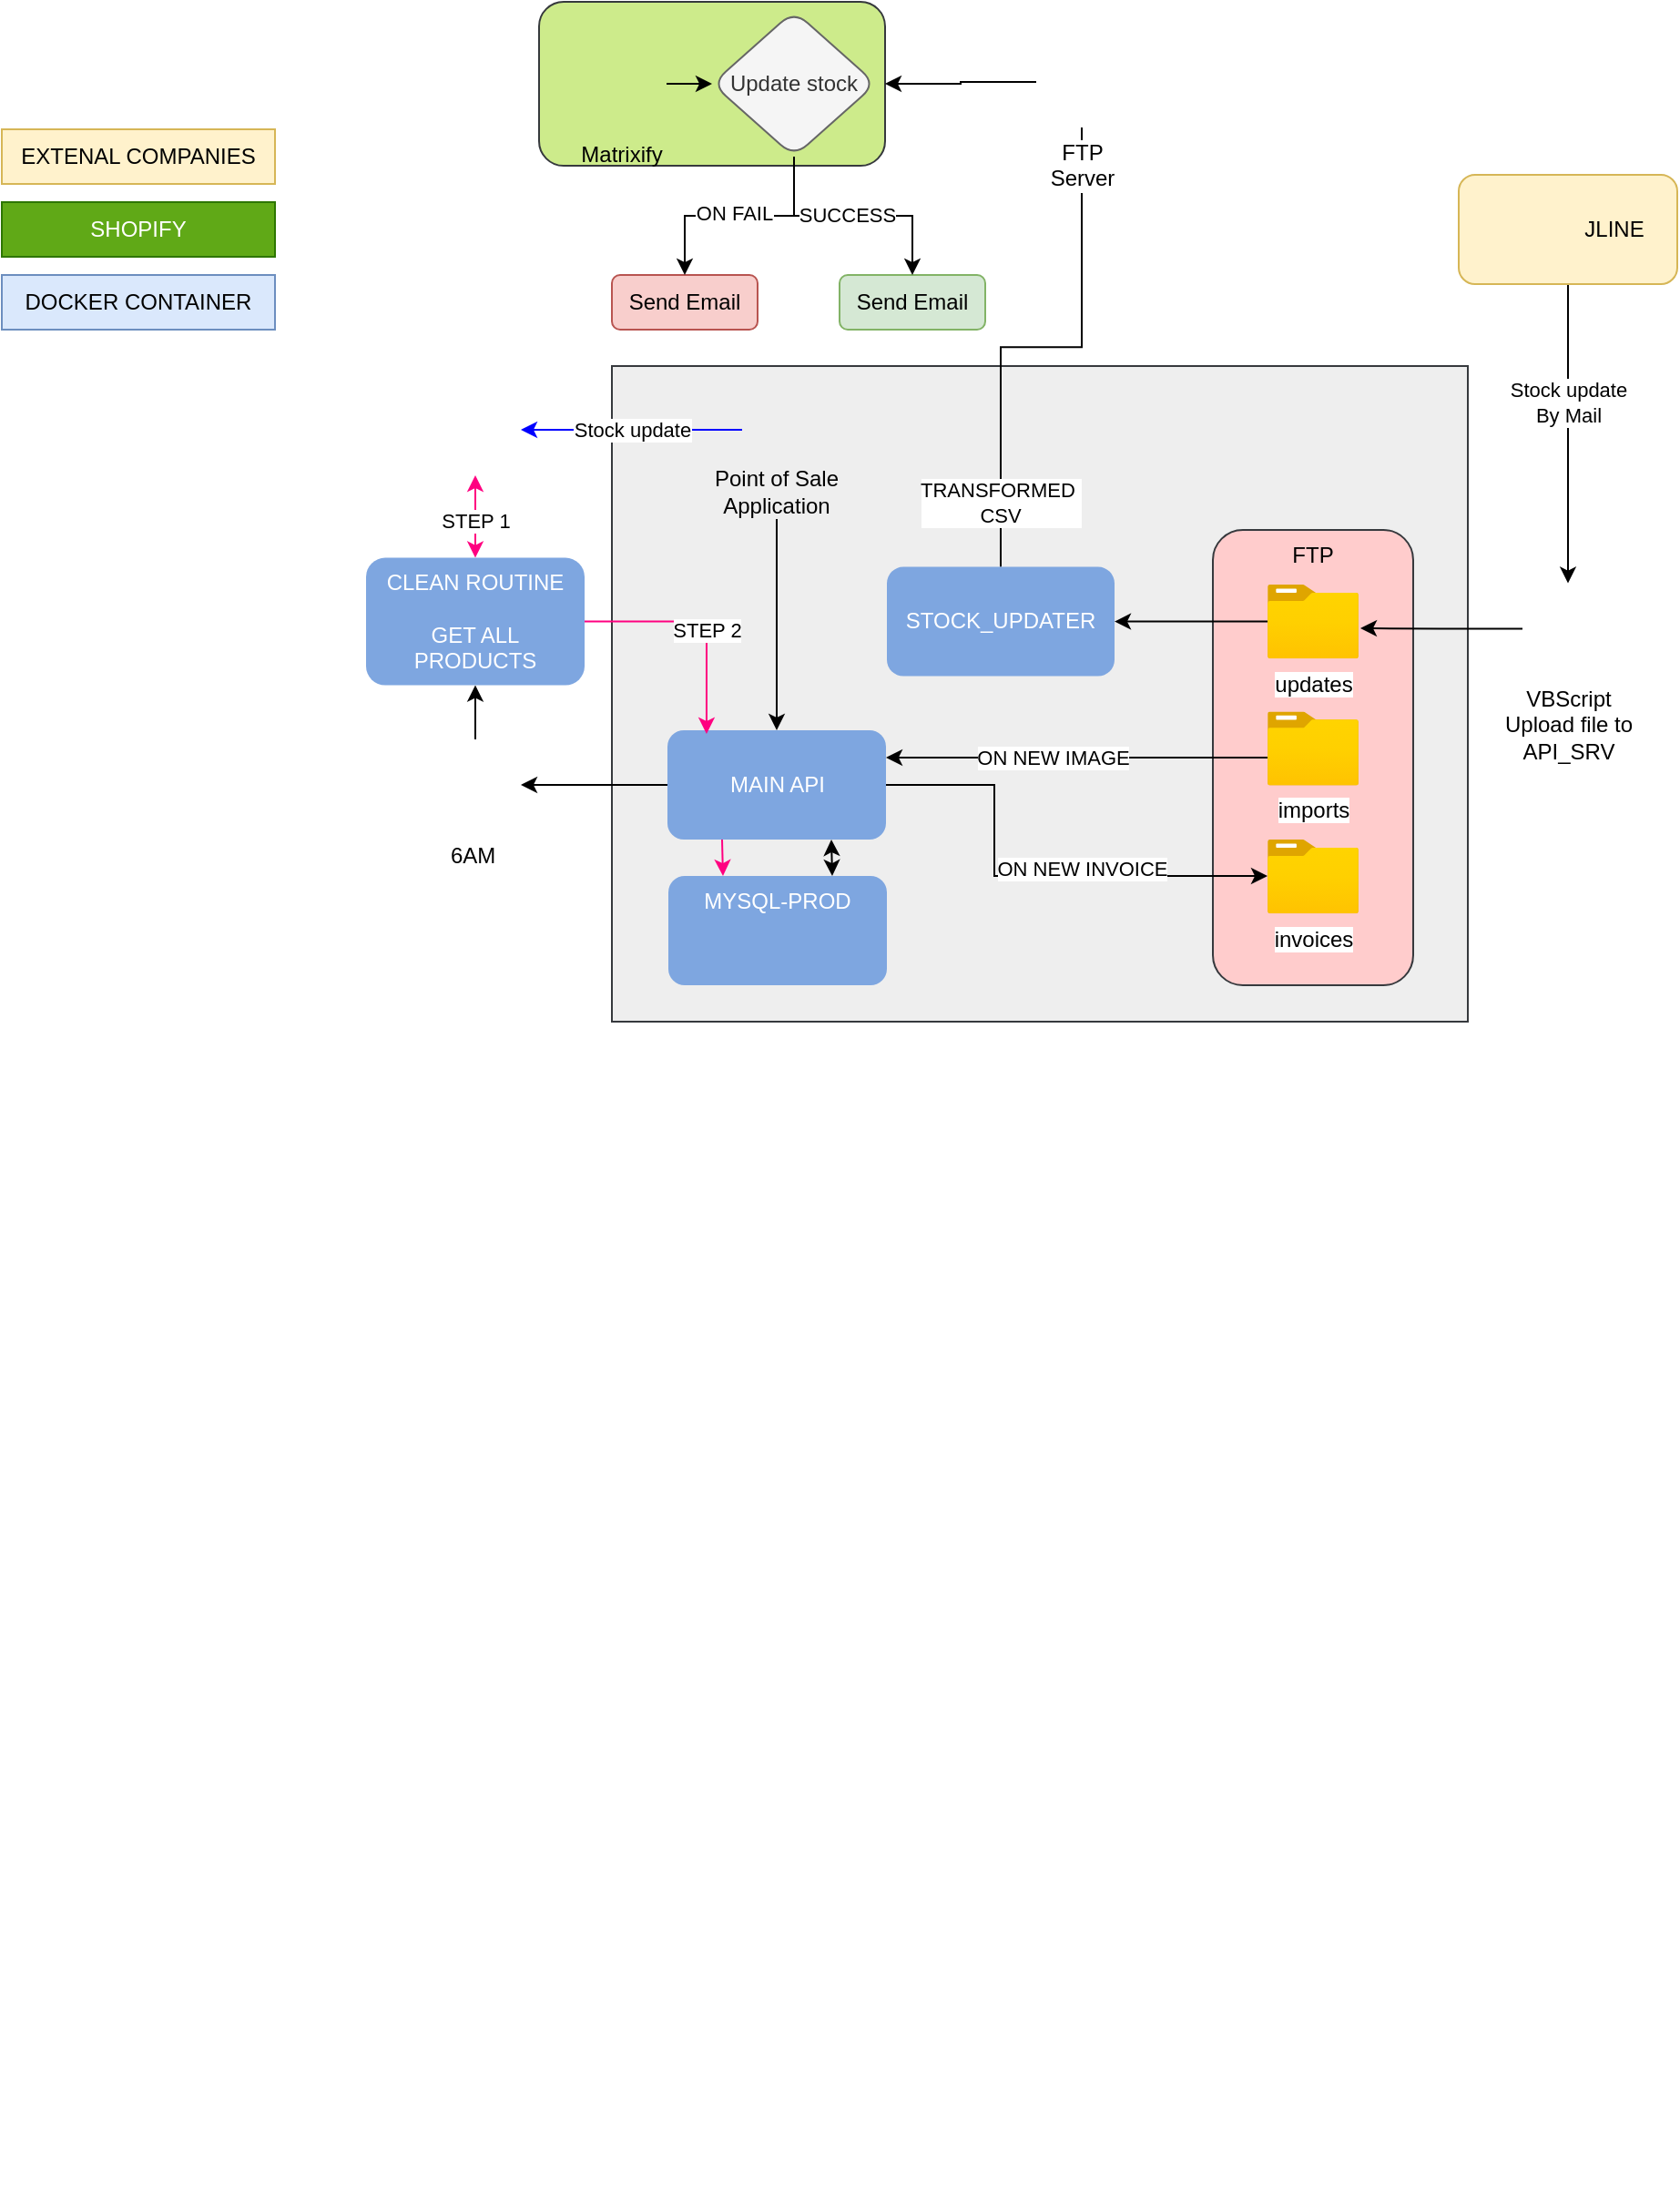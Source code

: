 <mxfile version="15.6.3" type="github">
  <diagram id="kQYQ7ZY42pBOONnznJGe" name="Page-1">
    <mxGraphModel dx="1296" dy="1775" grid="1" gridSize="10" guides="1" tooltips="1" connect="1" arrows="1" fold="1" page="1" pageScale="1" pageWidth="850" pageHeight="1100" math="0" shadow="0">
      <root>
        <mxCell id="0" />
        <mxCell id="1" parent="0" />
        <mxCell id="vfHAoLINmW1o7PDfFwCl-18" value="" style="rounded=0;whiteSpace=wrap;html=1;fillColor=#eeeeee;align=center;strokeColor=#36393d;glass=0;sketch=0;shadow=0;" vertex="1" parent="1">
          <mxGeometry x="380" y="150" width="470" height="360" as="geometry" />
        </mxCell>
        <mxCell id="ZSADZLsk4UOC9W3OqM0E-18" value="" style="group" parent="1" vertex="1" connectable="0">
          <mxGeometry x="400" y="166" width="141" height="80" as="geometry" />
        </mxCell>
        <mxCell id="ZSADZLsk4UOC9W3OqM0E-14" value="" style="shape=image;html=1;verticalAlign=top;verticalLabelPosition=bottom;labelBackgroundColor=#ffffff;imageAspect=0;aspect=fixed;image=https://cdn4.iconfinder.com/data/icons/essential-3/32/368-Computer-128.png;strokeColor=default;" parent="ZSADZLsk4UOC9W3OqM0E-18" vertex="1">
          <mxGeometry x="51.5" width="38" height="38" as="geometry" />
        </mxCell>
        <mxCell id="ZSADZLsk4UOC9W3OqM0E-15" value="Point of Sale &lt;br&gt;Application" style="text;html=1;strokeColor=none;fillColor=none;align=center;verticalAlign=middle;whiteSpace=wrap;rounded=0;" parent="ZSADZLsk4UOC9W3OqM0E-18" vertex="1">
          <mxGeometry y="38" width="141" height="30" as="geometry" />
        </mxCell>
        <mxCell id="ZSADZLsk4UOC9W3OqM0E-28" value="" style="shape=image;html=1;verticalAlign=top;verticalLabelPosition=bottom;labelBackgroundColor=#ffffff;imageAspect=0;aspect=fixed;image=https://cdn4.iconfinder.com/data/icons/logos-and-brands/512/306_Slack_logo-128.png;strokeColor=default;" parent="1" vertex="1">
          <mxGeometry x="650" y="1100" width="50" height="50" as="geometry" />
        </mxCell>
        <mxCell id="vfHAoLINmW1o7PDfFwCl-64" style="edgeStyle=orthogonalEdgeStyle;rounded=0;orthogonalLoop=1;jettySize=auto;html=1;entryX=0.5;entryY=0;entryDx=0;entryDy=0;fontColor=#000000;startArrow=classic;startFill=1;endArrow=classic;endFill=1;strokeColor=#FF0080;" edge="1" parent="1" source="ZSADZLsk4UOC9W3OqM0E-31" target="vfHAoLINmW1o7PDfFwCl-53">
          <mxGeometry relative="1" as="geometry">
            <Array as="points">
              <mxPoint x="305" y="240" />
              <mxPoint x="305" y="240" />
            </Array>
          </mxGeometry>
        </mxCell>
        <mxCell id="vfHAoLINmW1o7PDfFwCl-66" value="STEP 1" style="edgeLabel;html=1;align=center;verticalAlign=middle;resizable=0;points=[];fontColor=#000000;" vertex="1" connectable="0" parent="vfHAoLINmW1o7PDfFwCl-64">
          <mxGeometry x="0.251" y="-1" relative="1" as="geometry">
            <mxPoint x="1" y="-4" as="offset" />
          </mxGeometry>
        </mxCell>
        <mxCell id="ZSADZLsk4UOC9W3OqM0E-31" value="" style="shape=image;html=1;verticalAlign=top;verticalLabelPosition=bottom;labelBackgroundColor=#ffffff;imageAspect=0;aspect=fixed;image=https://cdn3.iconfinder.com/data/icons/popular-services-brands-vol-2/512/shopify-128.png;strokeColor=default;" parent="1" vertex="1">
          <mxGeometry x="280" y="160" width="50" height="50" as="geometry" />
        </mxCell>
        <mxCell id="ZSADZLsk4UOC9W3OqM0E-41" value="" style="shape=image;html=1;verticalAlign=top;verticalLabelPosition=bottom;labelBackgroundColor=#ffffff;imageAspect=0;aspect=fixed;image=https://cdn4.iconfinder.com/data/icons/social-media-logos-6/512/74-outlook-128.png;strokeColor=default;" parent="1" vertex="1">
          <mxGeometry x="760" y="1100" width="50" height="50" as="geometry" />
        </mxCell>
        <mxCell id="vfHAoLINmW1o7PDfFwCl-71" style="edgeStyle=orthogonalEdgeStyle;rounded=0;orthogonalLoop=1;jettySize=auto;html=1;exitX=0.5;exitY=0;exitDx=0;exitDy=0;entryX=0.5;entryY=1;entryDx=0;entryDy=0;fontColor=#000000;startArrow=none;startFill=0;endArrow=none;endFill=0;strokeColor=#000000;" edge="1" parent="1" source="ZSADZLsk4UOC9W3OqM0E-43" target="ZSADZLsk4UOC9W3OqM0E-44">
          <mxGeometry relative="1" as="geometry" />
        </mxCell>
        <mxCell id="vfHAoLINmW1o7PDfFwCl-75" value="TRANSFORMED&amp;nbsp;&lt;br&gt;CSV" style="edgeLabel;html=1;align=center;verticalAlign=middle;resizable=0;points=[];fontColor=#000000;" vertex="1" connectable="0" parent="vfHAoLINmW1o7PDfFwCl-71">
          <mxGeometry x="-0.753" y="1" relative="1" as="geometry">
            <mxPoint as="offset" />
          </mxGeometry>
        </mxCell>
        <mxCell id="ZSADZLsk4UOC9W3OqM0E-43" value="STOCK_UPDATER" style="rounded=1;whiteSpace=wrap;html=1;strokeColor=none;fillColor=#7EA6E0;fontColor=#FFFFFF;" parent="1" vertex="1">
          <mxGeometry x="531" y="260.29" width="125" height="60" as="geometry" />
        </mxCell>
        <mxCell id="ZSADZLsk4UOC9W3OqM0E-49" value="EXTENAL COMPANIES" style="text;html=1;strokeColor=#d6b656;fillColor=#fff2cc;align=center;verticalAlign=middle;whiteSpace=wrap;rounded=0;" parent="1" vertex="1">
          <mxGeometry x="45" y="20" width="150" height="30" as="geometry" />
        </mxCell>
        <mxCell id="ZSADZLsk4UOC9W3OqM0E-51" style="edgeStyle=orthogonalEdgeStyle;rounded=0;orthogonalLoop=1;jettySize=auto;html=1;exitX=0.5;exitY=1;exitDx=0;exitDy=0;entryX=0.5;entryY=0;entryDx=0;entryDy=0;" parent="1" source="ZSADZLsk4UOC9W3OqM0E-50" target="ZSADZLsk4UOC9W3OqM0E-53" edge="1">
          <mxGeometry relative="1" as="geometry" />
        </mxCell>
        <mxCell id="ZSADZLsk4UOC9W3OqM0E-52" value="Stock update&lt;br&gt;By Mail" style="edgeLabel;html=1;align=center;verticalAlign=middle;resizable=0;points=[];" parent="ZSADZLsk4UOC9W3OqM0E-51" vertex="1" connectable="0">
          <mxGeometry x="-0.258" relative="1" as="geometry">
            <mxPoint y="4" as="offset" />
          </mxGeometry>
        </mxCell>
        <mxCell id="ZSADZLsk4UOC9W3OqM0E-53" value="VBScript &lt;br&gt;Upload file to&lt;br&gt;API_SRV" style="shape=image;html=1;verticalAlign=top;verticalLabelPosition=bottom;labelBackgroundColor=#ffffff;imageAspect=0;aspect=fixed;image=https://cdn3.iconfinder.com/data/icons/humano2/128x128/mimetypes/application-x-executable-script.png;strokeColor=default;" parent="1" vertex="1">
          <mxGeometry x="880" y="269.29" width="50" height="50" as="geometry" />
        </mxCell>
        <mxCell id="ZSADZLsk4UOC9W3OqM0E-65" value="SHOPIFY" style="text;html=1;strokeColor=#2D7600;fillColor=#60a917;align=center;verticalAlign=middle;whiteSpace=wrap;rounded=0;fontColor=#ffffff;" parent="1" vertex="1">
          <mxGeometry x="45" y="60" width="150" height="30" as="geometry" />
        </mxCell>
        <mxCell id="ZSADZLsk4UOC9W3OqM0E-68" style="edgeStyle=orthogonalEdgeStyle;rounded=0;orthogonalLoop=1;jettySize=auto;html=1;fontColor=#000000;entryX=0.5;entryY=0;entryDx=0;entryDy=0;" parent="1" source="ZSADZLsk4UOC9W3OqM0E-15" target="vfHAoLINmW1o7PDfFwCl-15" edge="1">
          <mxGeometry relative="1" as="geometry">
            <mxPoint x="470.5" y="350" as="targetPoint" />
          </mxGeometry>
        </mxCell>
        <mxCell id="vfHAoLINmW1o7PDfFwCl-2" value="" style="group" vertex="1" connectable="0" parent="1">
          <mxGeometry x="845" y="45" width="120" height="60" as="geometry" />
        </mxCell>
        <mxCell id="ZSADZLsk4UOC9W3OqM0E-50" value="JLINE" style="rounded=1;whiteSpace=wrap;html=1;strokeColor=#d6b656;fillColor=#fff2cc;align=center;labelPosition=center;verticalLabelPosition=middle;verticalAlign=middle;spacingLeft=51;" parent="vfHAoLINmW1o7PDfFwCl-2" vertex="1">
          <mxGeometry width="120" height="60" as="geometry" />
        </mxCell>
        <mxCell id="vfHAoLINmW1o7PDfFwCl-1" value="" style="shape=image;html=1;verticalAlign=top;verticalLabelPosition=bottom;labelBackgroundColor=#ffffff;imageAspect=0;aspect=fixed;image=https://cdn0.iconfinder.com/data/icons/business-1390/24/20_-_Company-2-128.png" vertex="1" parent="vfHAoLINmW1o7PDfFwCl-2">
          <mxGeometry x="15" y="6" width="48" height="48" as="geometry" />
        </mxCell>
        <mxCell id="vfHAoLINmW1o7PDfFwCl-12" value="" style="group" vertex="1" connectable="0" parent="1">
          <mxGeometry x="340" y="-50" width="245" height="180" as="geometry" />
        </mxCell>
        <mxCell id="ZSADZLsk4UOC9W3OqM0E-60" value="" style="rounded=1;whiteSpace=wrap;html=1;strokeColor=#36393d;fillColor=#cdeb8b;" parent="vfHAoLINmW1o7PDfFwCl-12" vertex="1">
          <mxGeometry width="190" height="90" as="geometry" />
        </mxCell>
        <mxCell id="ZSADZLsk4UOC9W3OqM0E-58" value="Matrixify" style="shape=image;html=1;verticalAlign=top;verticalLabelPosition=bottom;labelBackgroundColor=none;imageAspect=0;aspect=fixed;image=https://cdn1.iconfinder.com/data/icons/material-core/23/extension-128.png;rounded=1;fontColor=#000000;strokeColor=default;fillColor=#7EA6E0;" parent="vfHAoLINmW1o7PDfFwCl-12" vertex="1">
          <mxGeometry x="20" y="20" width="50" height="50" as="geometry" />
        </mxCell>
        <mxCell id="ZSADZLsk4UOC9W3OqM0E-61" value="Update stock" style="rhombus;whiteSpace=wrap;html=1;rounded=1;fontColor=#333333;strokeColor=#666666;fillColor=#f5f5f5;" parent="vfHAoLINmW1o7PDfFwCl-12" vertex="1">
          <mxGeometry x="95" y="5" width="90" height="80" as="geometry" />
        </mxCell>
        <mxCell id="vfHAoLINmW1o7PDfFwCl-5" style="edgeStyle=orthogonalEdgeStyle;rounded=0;orthogonalLoop=1;jettySize=auto;html=1;exitX=1;exitY=0.5;exitDx=0;exitDy=0;" edge="1" parent="vfHAoLINmW1o7PDfFwCl-12" source="ZSADZLsk4UOC9W3OqM0E-58" target="ZSADZLsk4UOC9W3OqM0E-61">
          <mxGeometry relative="1" as="geometry" />
        </mxCell>
        <mxCell id="ZSADZLsk4UOC9W3OqM0E-62" value="Send Email" style="rounded=1;whiteSpace=wrap;html=1;strokeColor=#b85450;fillColor=#f8cecc;" parent="vfHAoLINmW1o7PDfFwCl-12" vertex="1">
          <mxGeometry x="40" y="150" width="80" height="30" as="geometry" />
        </mxCell>
        <mxCell id="ZSADZLsk4UOC9W3OqM0E-63" value="" style="edgeStyle=orthogonalEdgeStyle;rounded=0;orthogonalLoop=1;jettySize=auto;html=1;fontColor=#000000;" parent="vfHAoLINmW1o7PDfFwCl-12" source="ZSADZLsk4UOC9W3OqM0E-61" target="ZSADZLsk4UOC9W3OqM0E-62" edge="1">
          <mxGeometry relative="1" as="geometry" />
        </mxCell>
        <mxCell id="vfHAoLINmW1o7PDfFwCl-8" value="ON FAIL" style="edgeLabel;html=1;align=center;verticalAlign=middle;resizable=0;points=[];" vertex="1" connectable="0" parent="ZSADZLsk4UOC9W3OqM0E-63">
          <mxGeometry x="-0.23" y="1" relative="1" as="geometry">
            <mxPoint x="-18" y="-3" as="offset" />
          </mxGeometry>
        </mxCell>
        <mxCell id="vfHAoLINmW1o7PDfFwCl-9" value="Send Email" style="rounded=1;whiteSpace=wrap;html=1;strokeColor=#82b366;fillColor=#d5e8d4;" vertex="1" parent="vfHAoLINmW1o7PDfFwCl-12">
          <mxGeometry x="165" y="150" width="80" height="30" as="geometry" />
        </mxCell>
        <mxCell id="vfHAoLINmW1o7PDfFwCl-10" style="edgeStyle=orthogonalEdgeStyle;rounded=0;orthogonalLoop=1;jettySize=auto;html=1;exitX=0.5;exitY=1;exitDx=0;exitDy=0;entryX=0.5;entryY=0;entryDx=0;entryDy=0;" edge="1" parent="vfHAoLINmW1o7PDfFwCl-12" source="ZSADZLsk4UOC9W3OqM0E-61" target="vfHAoLINmW1o7PDfFwCl-9">
          <mxGeometry relative="1" as="geometry" />
        </mxCell>
        <mxCell id="vfHAoLINmW1o7PDfFwCl-11" value="SUCCESS" style="edgeLabel;html=1;align=center;verticalAlign=middle;resizable=0;points=[];" vertex="1" connectable="0" parent="vfHAoLINmW1o7PDfFwCl-10">
          <mxGeometry x="-0.255" y="2" relative="1" as="geometry">
            <mxPoint x="13" y="1" as="offset" />
          </mxGeometry>
        </mxCell>
        <mxCell id="vfHAoLINmW1o7PDfFwCl-38" style="edgeStyle=orthogonalEdgeStyle;rounded=0;orthogonalLoop=1;jettySize=auto;html=1;exitX=0;exitY=0.5;exitDx=0;exitDy=0;entryX=1;entryY=0.5;entryDx=0;entryDy=0;startArrow=none;startFill=0;endArrow=classic;endFill=1;" edge="1" parent="1" source="ZSADZLsk4UOC9W3OqM0E-44" target="ZSADZLsk4UOC9W3OqM0E-60">
          <mxGeometry relative="1" as="geometry" />
        </mxCell>
        <mxCell id="ZSADZLsk4UOC9W3OqM0E-44" value="FTP &lt;br&gt;Server" style="shape=image;html=1;verticalAlign=top;verticalLabelPosition=bottom;labelBackgroundColor=#ffffff;imageAspect=0;aspect=fixed;image=https://cdn4.iconfinder.com/data/icons/logos-brands-5/24/digitalocean-128.png;strokeColor=default;" parent="1" vertex="1">
          <mxGeometry x="613" y="-31" width="50" height="50" as="geometry" />
        </mxCell>
        <mxCell id="vfHAoLINmW1o7PDfFwCl-14" value="DOCKER CONTAINER" style="rounded=0;whiteSpace=wrap;html=1;fillColor=#dae8fc;align=center;strokeColor=#6c8ebf;" vertex="1" parent="1">
          <mxGeometry x="45" y="100" width="150" height="30" as="geometry" />
        </mxCell>
        <mxCell id="vfHAoLINmW1o7PDfFwCl-49" style="edgeStyle=orthogonalEdgeStyle;rounded=0;orthogonalLoop=1;jettySize=auto;html=1;exitX=0;exitY=0.5;exitDx=0;exitDy=0;entryX=1;entryY=0.5;entryDx=0;entryDy=0;startArrow=none;startFill=0;endArrow=classic;endFill=1;" edge="1" parent="1" source="vfHAoLINmW1o7PDfFwCl-15" target="vfHAoLINmW1o7PDfFwCl-44">
          <mxGeometry relative="1" as="geometry" />
        </mxCell>
        <mxCell id="vfHAoLINmW1o7PDfFwCl-74" style="edgeStyle=orthogonalEdgeStyle;rounded=0;orthogonalLoop=1;jettySize=auto;html=1;exitX=0.25;exitY=1;exitDx=0;exitDy=0;entryX=0.25;entryY=0;entryDx=0;entryDy=0;fontColor=#000000;startArrow=none;startFill=0;endArrow=classic;endFill=1;strokeColor=#FF0080;" edge="1" parent="1" source="vfHAoLINmW1o7PDfFwCl-15" target="vfHAoLINmW1o7PDfFwCl-72">
          <mxGeometry relative="1" as="geometry" />
        </mxCell>
        <mxCell id="vfHAoLINmW1o7PDfFwCl-15" value="MAIN API" style="rounded=1;whiteSpace=wrap;html=1;strokeColor=none;fillColor=#7EA6E0;fontColor=#FFFFFF;" vertex="1" parent="1">
          <mxGeometry x="410.5" y="350" width="120" height="60" as="geometry" />
        </mxCell>
        <mxCell id="vfHAoLINmW1o7PDfFwCl-19" value="FTP" style="rounded=1;whiteSpace=wrap;html=1;fillColor=#ffcccc;align=center;strokeColor=#36393d;verticalAlign=top;" vertex="1" parent="1">
          <mxGeometry x="710" y="240" width="110" height="250" as="geometry" />
        </mxCell>
        <mxCell id="vfHAoLINmW1o7PDfFwCl-41" style="edgeStyle=orthogonalEdgeStyle;rounded=0;orthogonalLoop=1;jettySize=auto;html=1;entryX=1;entryY=0.25;entryDx=0;entryDy=0;startArrow=none;startFill=0;endArrow=classic;endFill=1;" edge="1" parent="1" source="vfHAoLINmW1o7PDfFwCl-21" target="vfHAoLINmW1o7PDfFwCl-15">
          <mxGeometry relative="1" as="geometry">
            <Array as="points">
              <mxPoint x="710" y="365" />
              <mxPoint x="710" y="365" />
            </Array>
          </mxGeometry>
        </mxCell>
        <mxCell id="vfHAoLINmW1o7PDfFwCl-42" value="ON NEW IMAGE" style="edgeLabel;html=1;align=center;verticalAlign=middle;resizable=0;points=[];" vertex="1" connectable="0" parent="vfHAoLINmW1o7PDfFwCl-41">
          <mxGeometry x="-0.166" y="2" relative="1" as="geometry">
            <mxPoint x="-31" y="-2" as="offset" />
          </mxGeometry>
        </mxCell>
        <mxCell id="vfHAoLINmW1o7PDfFwCl-21" value="imports" style="aspect=fixed;html=1;points=[];align=center;image;fontSize=12;image=img/lib/azure2/general/Folder_Blank.svg;rounded=1;fillColor=#7EA6E0;" vertex="1" parent="1">
          <mxGeometry x="740" y="339.71" width="50" height="40.58" as="geometry" />
        </mxCell>
        <mxCell id="vfHAoLINmW1o7PDfFwCl-70" style="edgeStyle=orthogonalEdgeStyle;rounded=0;orthogonalLoop=1;jettySize=auto;html=1;entryX=1;entryY=0.5;entryDx=0;entryDy=0;fontColor=#000000;startArrow=none;startFill=0;endArrow=classic;endFill=1;strokeColor=#000000;" edge="1" parent="1" source="vfHAoLINmW1o7PDfFwCl-22" target="ZSADZLsk4UOC9W3OqM0E-43">
          <mxGeometry relative="1" as="geometry" />
        </mxCell>
        <mxCell id="vfHAoLINmW1o7PDfFwCl-22" value="updates" style="aspect=fixed;html=1;points=[];align=center;image;fontSize=12;image=img/lib/azure2/general/Folder_Blank.svg;rounded=1;fillColor=#7EA6E0;" vertex="1" parent="1">
          <mxGeometry x="740" y="270" width="50" height="40.58" as="geometry" />
        </mxCell>
        <mxCell id="vfHAoLINmW1o7PDfFwCl-23" value="invoices" style="aspect=fixed;html=1;points=[];align=center;image;fontSize=12;image=img/lib/azure2/general/Folder_Blank.svg;rounded=1;fillColor=#7EA6E0;" vertex="1" parent="1">
          <mxGeometry x="740" y="410" width="50" height="40.58" as="geometry" />
        </mxCell>
        <mxCell id="vfHAoLINmW1o7PDfFwCl-27" style="edgeStyle=orthogonalEdgeStyle;rounded=0;orthogonalLoop=1;jettySize=auto;html=1;exitX=0;exitY=0.5;exitDx=0;exitDy=0;entryX=1.02;entryY=0.591;entryDx=0;entryDy=0;entryPerimeter=0;" edge="1" parent="1" source="ZSADZLsk4UOC9W3OqM0E-53" target="vfHAoLINmW1o7PDfFwCl-22">
          <mxGeometry relative="1" as="geometry" />
        </mxCell>
        <mxCell id="vfHAoLINmW1o7PDfFwCl-33" style="edgeStyle=orthogonalEdgeStyle;rounded=0;orthogonalLoop=1;jettySize=auto;html=1;exitX=1;exitY=0.5;exitDx=0;exitDy=0;entryX=0;entryY=0.493;entryDx=0;entryDy=0;entryPerimeter=0;startArrow=none;startFill=0;endArrow=classic;endFill=1;" edge="1" parent="1" source="vfHAoLINmW1o7PDfFwCl-15" target="vfHAoLINmW1o7PDfFwCl-23">
          <mxGeometry relative="1" as="geometry">
            <Array as="points">
              <mxPoint x="590" y="380" />
              <mxPoint x="590" y="430" />
            </Array>
          </mxGeometry>
        </mxCell>
        <mxCell id="vfHAoLINmW1o7PDfFwCl-34" value="ON NEW INVOICE" style="edgeLabel;html=1;align=center;verticalAlign=middle;resizable=0;points=[];labelBackgroundColor=default;" vertex="1" connectable="0" parent="vfHAoLINmW1o7PDfFwCl-33">
          <mxGeometry x="-0.168" y="-3" relative="1" as="geometry">
            <mxPoint x="51" y="-3" as="offset" />
          </mxGeometry>
        </mxCell>
        <mxCell id="vfHAoLINmW1o7PDfFwCl-54" value="" style="edgeStyle=orthogonalEdgeStyle;rounded=0;orthogonalLoop=1;jettySize=auto;html=1;startArrow=none;startFill=0;endArrow=classic;endFill=1;" edge="1" parent="1" source="vfHAoLINmW1o7PDfFwCl-44" target="vfHAoLINmW1o7PDfFwCl-53">
          <mxGeometry relative="1" as="geometry" />
        </mxCell>
        <mxCell id="vfHAoLINmW1o7PDfFwCl-44" value="6AM&amp;nbsp;" style="shape=image;html=1;verticalAlign=top;verticalLabelPosition=bottom;labelBackgroundColor=#ffffff;imageAspect=0;aspect=fixed;image=https://cdn0.iconfinder.com/data/icons/zondicons/20/timer-128.png;rounded=0;shadow=0;glass=0;sketch=0;fillColor=#7EA6E0;" vertex="1" parent="1">
          <mxGeometry x="280" y="355" width="50" height="50" as="geometry" />
        </mxCell>
        <mxCell id="vfHAoLINmW1o7PDfFwCl-57" style="edgeStyle=orthogonalEdgeStyle;rounded=0;orthogonalLoop=1;jettySize=auto;html=1;exitX=1;exitY=0.5;exitDx=0;exitDy=0;entryX=0.179;entryY=0.033;entryDx=0;entryDy=0;entryPerimeter=0;fontColor=#FFFFFF;startArrow=none;startFill=0;endArrow=classic;endFill=1;strokeColor=#FF0080;" edge="1" parent="1" source="vfHAoLINmW1o7PDfFwCl-53" target="vfHAoLINmW1o7PDfFwCl-15">
          <mxGeometry relative="1" as="geometry" />
        </mxCell>
        <mxCell id="vfHAoLINmW1o7PDfFwCl-60" value="STEP 2" style="edgeLabel;html=1;align=center;verticalAlign=middle;resizable=0;points=[];fontColor=#000000;" vertex="1" connectable="0" parent="vfHAoLINmW1o7PDfFwCl-57">
          <mxGeometry x="0.111" relative="1" as="geometry">
            <mxPoint as="offset" />
          </mxGeometry>
        </mxCell>
        <mxCell id="vfHAoLINmW1o7PDfFwCl-53" value="CLEAN ROUTINE&lt;br&gt;&lt;br&gt;GET ALL PRODUCTS" style="whiteSpace=wrap;html=1;rounded=1;shadow=0;verticalAlign=top;fillColor=#7EA6E0;glass=0;labelBackgroundColor=none;sketch=0;labelBorderColor=none;strokeColor=none;fontColor=#FFFFFF;" vertex="1" parent="1">
          <mxGeometry x="245" y="255.29" width="120" height="70" as="geometry" />
        </mxCell>
        <mxCell id="vfHAoLINmW1o7PDfFwCl-63" style="edgeStyle=orthogonalEdgeStyle;rounded=0;orthogonalLoop=1;jettySize=auto;html=1;exitX=0;exitY=0.5;exitDx=0;exitDy=0;entryX=1;entryY=0.5;entryDx=0;entryDy=0;fontColor=#000000;startArrow=none;startFill=0;endArrow=classic;endFill=1;strokeColor=#0000FF;" edge="1" parent="1" source="ZSADZLsk4UOC9W3OqM0E-14" target="ZSADZLsk4UOC9W3OqM0E-31">
          <mxGeometry relative="1" as="geometry" />
        </mxCell>
        <mxCell id="vfHAoLINmW1o7PDfFwCl-65" value="Stock update" style="edgeLabel;html=1;align=center;verticalAlign=middle;resizable=0;points=[];fontColor=#000000;" vertex="1" connectable="0" parent="vfHAoLINmW1o7PDfFwCl-63">
          <mxGeometry x="0.292" y="1" relative="1" as="geometry">
            <mxPoint x="18" y="-1" as="offset" />
          </mxGeometry>
        </mxCell>
        <mxCell id="vfHAoLINmW1o7PDfFwCl-72" value="MYSQL-PROD" style="rounded=1;whiteSpace=wrap;html=1;strokeColor=none;fillColor=#7EA6E0;fontColor=#FFFFFF;verticalAlign=top;" vertex="1" parent="1">
          <mxGeometry x="411" y="430" width="120" height="60" as="geometry" />
        </mxCell>
        <mxCell id="ZSADZLsk4UOC9W3OqM0E-37" value="" style="shape=image;html=1;verticalAlign=top;verticalLabelPosition=bottom;labelBackgroundColor=#ffffff;imageAspect=0;aspect=fixed;image=https://cdn4.iconfinder.com/data/icons/logos-3/181/MySQL-128.png;strokeColor=default;imageBorder=none;" parent="1" vertex="1">
          <mxGeometry x="452.5" y="450.58" width="36" height="36" as="geometry" />
        </mxCell>
        <mxCell id="vfHAoLINmW1o7PDfFwCl-73" style="edgeStyle=orthogonalEdgeStyle;rounded=0;orthogonalLoop=1;jettySize=auto;html=1;exitX=0.75;exitY=1;exitDx=0;exitDy=0;entryX=0.75;entryY=0;entryDx=0;entryDy=0;fontColor=#000000;startArrow=classic;startFill=1;endArrow=classic;endFill=1;strokeColor=#000000;" edge="1" parent="1" source="vfHAoLINmW1o7PDfFwCl-15" target="vfHAoLINmW1o7PDfFwCl-72">
          <mxGeometry relative="1" as="geometry" />
        </mxCell>
      </root>
    </mxGraphModel>
  </diagram>
</mxfile>
